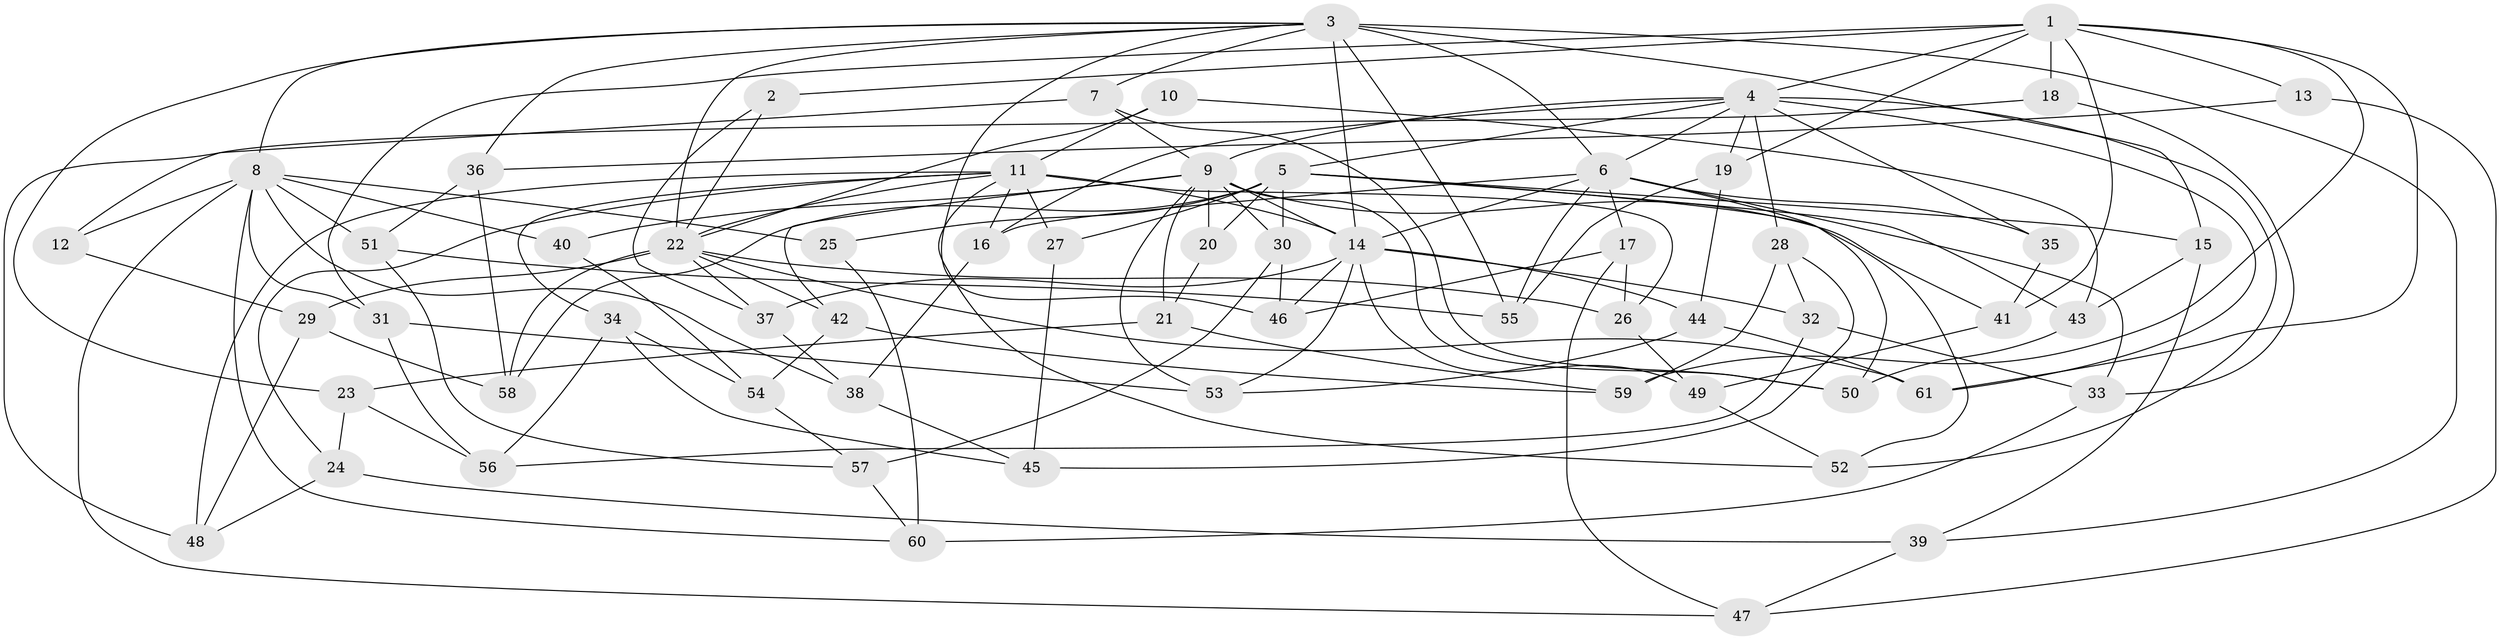 // original degree distribution, {4: 1.0}
// Generated by graph-tools (version 1.1) at 2025/53/03/04/25 22:53:31]
// undirected, 61 vertices, 146 edges
graph export_dot {
  node [color=gray90,style=filled];
  1;
  2;
  3;
  4;
  5;
  6;
  7;
  8;
  9;
  10;
  11;
  12;
  13;
  14;
  15;
  16;
  17;
  18;
  19;
  20;
  21;
  22;
  23;
  24;
  25;
  26;
  27;
  28;
  29;
  30;
  31;
  32;
  33;
  34;
  35;
  36;
  37;
  38;
  39;
  40;
  41;
  42;
  43;
  44;
  45;
  46;
  47;
  48;
  49;
  50;
  51;
  52;
  53;
  54;
  55;
  56;
  57;
  58;
  59;
  60;
  61;
  1 -- 2 [weight=2.0];
  1 -- 4 [weight=1.0];
  1 -- 13 [weight=2.0];
  1 -- 18 [weight=2.0];
  1 -- 19 [weight=1.0];
  1 -- 31 [weight=1.0];
  1 -- 41 [weight=1.0];
  1 -- 59 [weight=1.0];
  1 -- 61 [weight=1.0];
  2 -- 22 [weight=1.0];
  2 -- 37 [weight=1.0];
  3 -- 6 [weight=2.0];
  3 -- 7 [weight=1.0];
  3 -- 8 [weight=1.0];
  3 -- 14 [weight=1.0];
  3 -- 15 [weight=1.0];
  3 -- 22 [weight=1.0];
  3 -- 23 [weight=1.0];
  3 -- 36 [weight=1.0];
  3 -- 39 [weight=1.0];
  3 -- 46 [weight=1.0];
  3 -- 55 [weight=1.0];
  4 -- 5 [weight=1.0];
  4 -- 6 [weight=1.0];
  4 -- 9 [weight=2.0];
  4 -- 16 [weight=1.0];
  4 -- 19 [weight=1.0];
  4 -- 28 [weight=1.0];
  4 -- 35 [weight=2.0];
  4 -- 52 [weight=1.0];
  4 -- 61 [weight=1.0];
  5 -- 15 [weight=1.0];
  5 -- 20 [weight=2.0];
  5 -- 25 [weight=1.0];
  5 -- 27 [weight=1.0];
  5 -- 30 [weight=1.0];
  5 -- 43 [weight=1.0];
  5 -- 52 [weight=1.0];
  5 -- 58 [weight=1.0];
  6 -- 14 [weight=1.0];
  6 -- 16 [weight=1.0];
  6 -- 17 [weight=1.0];
  6 -- 33 [weight=1.0];
  6 -- 35 [weight=1.0];
  6 -- 50 [weight=1.0];
  6 -- 55 [weight=1.0];
  7 -- 9 [weight=1.0];
  7 -- 12 [weight=1.0];
  7 -- 50 [weight=1.0];
  8 -- 12 [weight=2.0];
  8 -- 25 [weight=2.0];
  8 -- 31 [weight=1.0];
  8 -- 38 [weight=1.0];
  8 -- 40 [weight=2.0];
  8 -- 47 [weight=1.0];
  8 -- 51 [weight=1.0];
  8 -- 60 [weight=1.0];
  9 -- 14 [weight=1.0];
  9 -- 20 [weight=1.0];
  9 -- 21 [weight=1.0];
  9 -- 30 [weight=1.0];
  9 -- 40 [weight=1.0];
  9 -- 41 [weight=1.0];
  9 -- 42 [weight=1.0];
  9 -- 50 [weight=1.0];
  9 -- 53 [weight=1.0];
  10 -- 11 [weight=2.0];
  10 -- 22 [weight=1.0];
  10 -- 43 [weight=1.0];
  11 -- 14 [weight=1.0];
  11 -- 16 [weight=1.0];
  11 -- 22 [weight=1.0];
  11 -- 24 [weight=1.0];
  11 -- 26 [weight=1.0];
  11 -- 27 [weight=2.0];
  11 -- 34 [weight=1.0];
  11 -- 48 [weight=1.0];
  11 -- 52 [weight=1.0];
  12 -- 29 [weight=1.0];
  13 -- 36 [weight=1.0];
  13 -- 47 [weight=1.0];
  14 -- 32 [weight=1.0];
  14 -- 37 [weight=1.0];
  14 -- 44 [weight=1.0];
  14 -- 46 [weight=1.0];
  14 -- 49 [weight=1.0];
  14 -- 53 [weight=1.0];
  15 -- 39 [weight=1.0];
  15 -- 43 [weight=1.0];
  16 -- 38 [weight=1.0];
  17 -- 26 [weight=1.0];
  17 -- 46 [weight=1.0];
  17 -- 47 [weight=1.0];
  18 -- 33 [weight=1.0];
  18 -- 48 [weight=1.0];
  19 -- 44 [weight=1.0];
  19 -- 55 [weight=1.0];
  20 -- 21 [weight=1.0];
  21 -- 23 [weight=1.0];
  21 -- 59 [weight=1.0];
  22 -- 26 [weight=1.0];
  22 -- 29 [weight=1.0];
  22 -- 37 [weight=1.0];
  22 -- 42 [weight=1.0];
  22 -- 58 [weight=1.0];
  22 -- 61 [weight=1.0];
  23 -- 24 [weight=1.0];
  23 -- 56 [weight=1.0];
  24 -- 39 [weight=1.0];
  24 -- 48 [weight=1.0];
  25 -- 60 [weight=1.0];
  26 -- 49 [weight=1.0];
  27 -- 45 [weight=1.0];
  28 -- 32 [weight=1.0];
  28 -- 45 [weight=1.0];
  28 -- 59 [weight=1.0];
  29 -- 48 [weight=1.0];
  29 -- 58 [weight=1.0];
  30 -- 46 [weight=1.0];
  30 -- 57 [weight=1.0];
  31 -- 53 [weight=1.0];
  31 -- 56 [weight=1.0];
  32 -- 33 [weight=1.0];
  32 -- 56 [weight=1.0];
  33 -- 60 [weight=1.0];
  34 -- 45 [weight=1.0];
  34 -- 54 [weight=1.0];
  34 -- 56 [weight=1.0];
  35 -- 41 [weight=1.0];
  36 -- 51 [weight=1.0];
  36 -- 58 [weight=1.0];
  37 -- 38 [weight=1.0];
  38 -- 45 [weight=1.0];
  39 -- 47 [weight=1.0];
  40 -- 54 [weight=1.0];
  41 -- 49 [weight=1.0];
  42 -- 54 [weight=1.0];
  42 -- 59 [weight=1.0];
  43 -- 50 [weight=1.0];
  44 -- 53 [weight=1.0];
  44 -- 61 [weight=1.0];
  49 -- 52 [weight=1.0];
  51 -- 55 [weight=1.0];
  51 -- 57 [weight=1.0];
  54 -- 57 [weight=1.0];
  57 -- 60 [weight=1.0];
}
